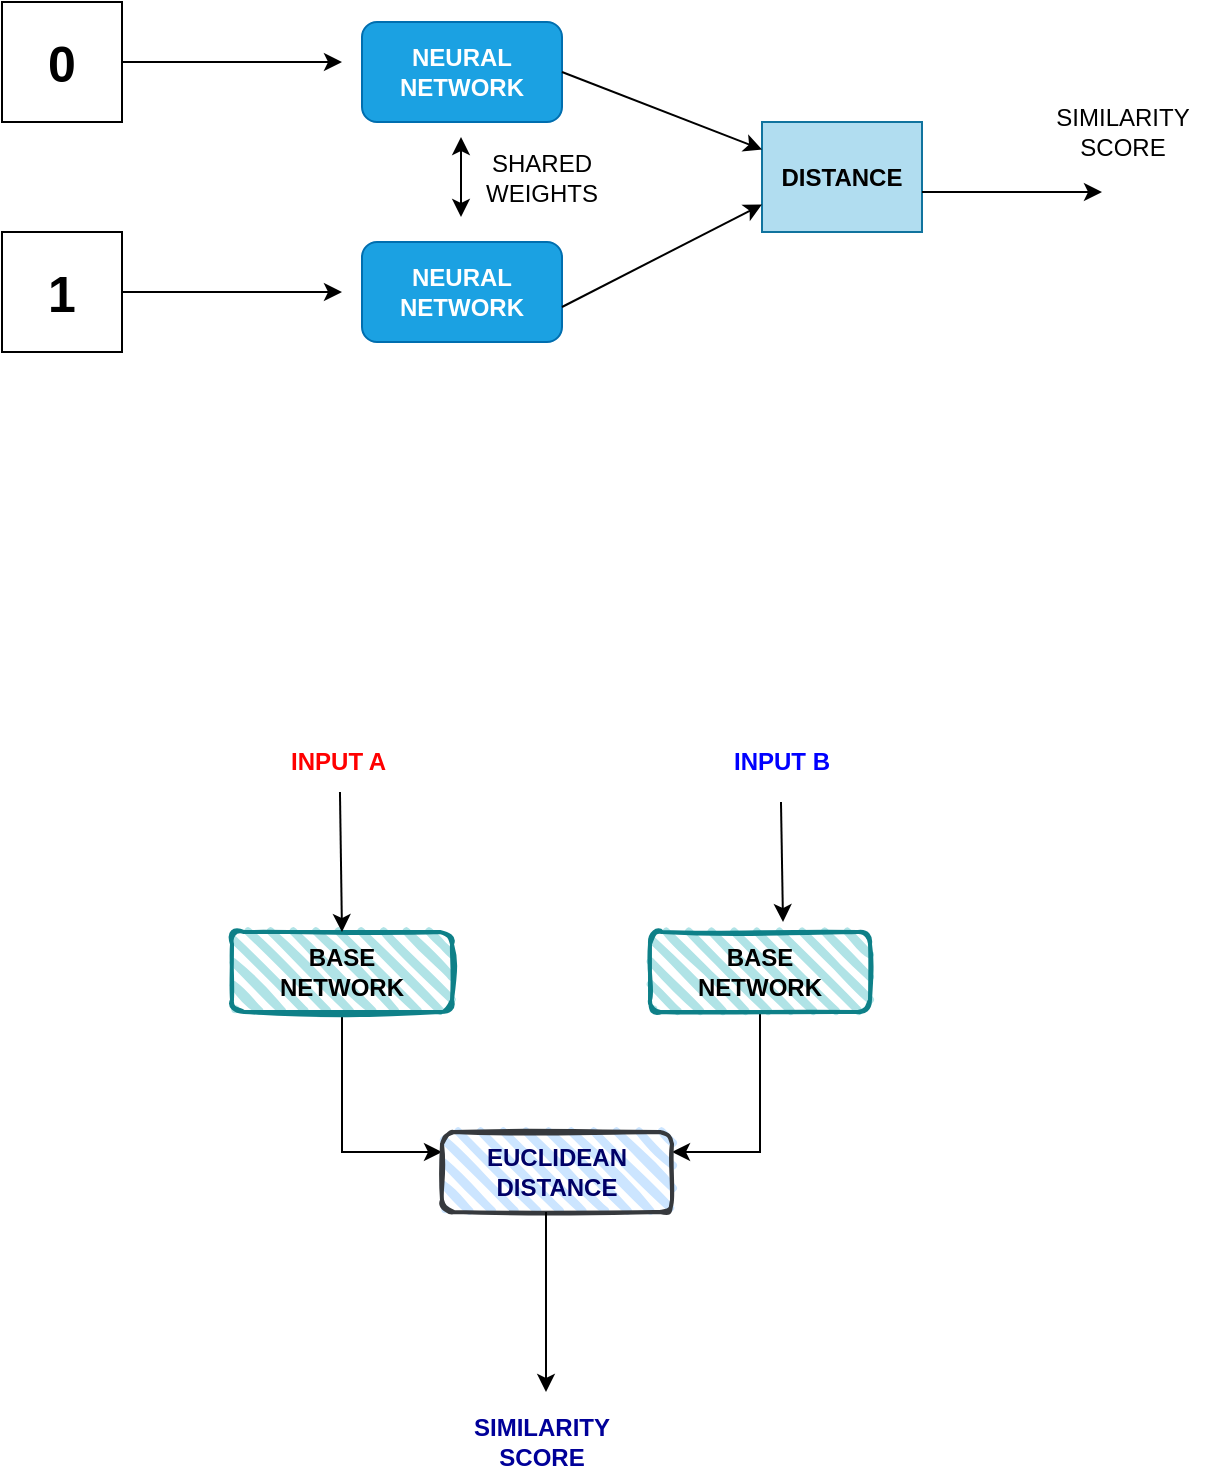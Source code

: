 <mxfile version="26.0.9">
  <diagram name="Página-1" id="Q_06yoB8fnhFqcOC0YYF">
    <mxGraphModel dx="1114" dy="663" grid="1" gridSize="10" guides="1" tooltips="1" connect="1" arrows="1" fold="1" page="1" pageScale="1" pageWidth="827" pageHeight="1169" math="0" shadow="0">
      <root>
        <mxCell id="0" />
        <mxCell id="1" parent="0" />
        <mxCell id="biRcaJxKP4YzAn7613CB-1" value="&lt;b&gt;NEURAL&lt;/b&gt;&lt;div&gt;&lt;b&gt;NETWORK&lt;/b&gt;&lt;/div&gt;" style="rounded=1;whiteSpace=wrap;html=1;fillColor=#1ba1e2;strokeColor=#006EAF;fontColor=#ffffff;" vertex="1" parent="1">
          <mxGeometry x="270" y="165" width="100" height="50" as="geometry" />
        </mxCell>
        <mxCell id="biRcaJxKP4YzAn7613CB-2" value="&lt;b&gt;NEURAL&lt;/b&gt;&lt;div&gt;&lt;b&gt;NETWORK&lt;/b&gt;&lt;/div&gt;" style="rounded=1;whiteSpace=wrap;html=1;fillColor=#1ba1e2;fontColor=#ffffff;strokeColor=#006EAF;" vertex="1" parent="1">
          <mxGeometry x="270" y="275" width="100" height="50" as="geometry" />
        </mxCell>
        <mxCell id="biRcaJxKP4YzAn7613CB-11" style="edgeStyle=orthogonalEdgeStyle;rounded=0;orthogonalLoop=1;jettySize=auto;html=1;" edge="1" parent="1" source="biRcaJxKP4YzAn7613CB-3">
          <mxGeometry relative="1" as="geometry">
            <mxPoint x="260" y="185" as="targetPoint" />
          </mxGeometry>
        </mxCell>
        <mxCell id="biRcaJxKP4YzAn7613CB-3" value="&lt;font style=&quot;font-size: 25px;&quot;&gt;&lt;b&gt;0&lt;/b&gt;&lt;/font&gt;" style="whiteSpace=wrap;html=1;aspect=fixed;" vertex="1" parent="1">
          <mxGeometry x="90" y="155" width="60" height="60" as="geometry" />
        </mxCell>
        <mxCell id="biRcaJxKP4YzAn7613CB-12" style="edgeStyle=orthogonalEdgeStyle;rounded=0;orthogonalLoop=1;jettySize=auto;html=1;" edge="1" parent="1" source="biRcaJxKP4YzAn7613CB-4">
          <mxGeometry relative="1" as="geometry">
            <mxPoint x="260" y="300" as="targetPoint" />
          </mxGeometry>
        </mxCell>
        <mxCell id="biRcaJxKP4YzAn7613CB-4" value="&lt;font style=&quot;font-size: 25px;&quot;&gt;&lt;b&gt;1&lt;/b&gt;&lt;/font&gt;" style="whiteSpace=wrap;html=1;aspect=fixed;" vertex="1" parent="1">
          <mxGeometry x="90" y="270" width="60" height="60" as="geometry" />
        </mxCell>
        <mxCell id="biRcaJxKP4YzAn7613CB-5" value="&lt;b&gt;DISTANCE&lt;/b&gt;" style="rounded=0;whiteSpace=wrap;html=1;fillColor=#b1ddf0;strokeColor=#10739e;" vertex="1" parent="1">
          <mxGeometry x="470" y="215" width="80" height="55" as="geometry" />
        </mxCell>
        <mxCell id="biRcaJxKP4YzAn7613CB-6" value="" style="endArrow=classic;startArrow=classic;html=1;rounded=0;" edge="1" parent="1">
          <mxGeometry width="50" height="50" relative="1" as="geometry">
            <mxPoint x="319.5" y="262.5" as="sourcePoint" />
            <mxPoint x="319.5" y="222.5" as="targetPoint" />
          </mxGeometry>
        </mxCell>
        <mxCell id="biRcaJxKP4YzAn7613CB-8" value="SHARED&lt;div&gt;WEIGHTS&lt;/div&gt;" style="text;html=1;align=center;verticalAlign=middle;whiteSpace=wrap;rounded=0;" vertex="1" parent="1">
          <mxGeometry x="330" y="227.5" width="60" height="30" as="geometry" />
        </mxCell>
        <mxCell id="biRcaJxKP4YzAn7613CB-9" value="" style="endArrow=classic;html=1;rounded=0;entryX=0;entryY=0.25;entryDx=0;entryDy=0;" edge="1" parent="1" target="biRcaJxKP4YzAn7613CB-5">
          <mxGeometry width="50" height="50" relative="1" as="geometry">
            <mxPoint x="370" y="190" as="sourcePoint" />
            <mxPoint x="420" y="140" as="targetPoint" />
          </mxGeometry>
        </mxCell>
        <mxCell id="biRcaJxKP4YzAn7613CB-10" value="" style="endArrow=classic;html=1;rounded=0;entryX=0;entryY=0.75;entryDx=0;entryDy=0;" edge="1" parent="1" target="biRcaJxKP4YzAn7613CB-5">
          <mxGeometry width="50" height="50" relative="1" as="geometry">
            <mxPoint x="370" y="307.5" as="sourcePoint" />
            <mxPoint x="420" y="257.5" as="targetPoint" />
          </mxGeometry>
        </mxCell>
        <mxCell id="biRcaJxKP4YzAn7613CB-13" value="" style="endArrow=classic;html=1;rounded=0;" edge="1" parent="1">
          <mxGeometry width="50" height="50" relative="1" as="geometry">
            <mxPoint x="550" y="250" as="sourcePoint" />
            <mxPoint x="640" y="250" as="targetPoint" />
          </mxGeometry>
        </mxCell>
        <mxCell id="biRcaJxKP4YzAn7613CB-14" value="SIMILARITY&lt;div&gt;SCORE&lt;/div&gt;" style="text;html=1;align=center;verticalAlign=middle;resizable=0;points=[];autosize=1;strokeColor=none;fillColor=none;" vertex="1" parent="1">
          <mxGeometry x="605" y="200" width="90" height="40" as="geometry" />
        </mxCell>
        <mxCell id="biRcaJxKP4YzAn7613CB-16" value="&lt;b&gt;&lt;font style=&quot;color: rgb(255, 0, 0);&quot;&gt;INPUT A&amp;nbsp;&lt;/font&gt;&lt;/b&gt;" style="text;html=1;align=center;verticalAlign=middle;whiteSpace=wrap;rounded=0;" vertex="1" parent="1">
          <mxGeometry x="230" y="520" width="60" height="30" as="geometry" />
        </mxCell>
        <mxCell id="biRcaJxKP4YzAn7613CB-17" value="&lt;b&gt;&lt;font style=&quot;color: rgb(0, 0, 255);&quot;&gt;INPUT B&lt;/font&gt;&lt;/b&gt;" style="text;html=1;align=center;verticalAlign=middle;whiteSpace=wrap;rounded=0;" vertex="1" parent="1">
          <mxGeometry x="450" y="520" width="60" height="30" as="geometry" />
        </mxCell>
        <mxCell id="biRcaJxKP4YzAn7613CB-24" style="edgeStyle=orthogonalEdgeStyle;rounded=0;orthogonalLoop=1;jettySize=auto;html=1;exitX=0.5;exitY=1;exitDx=0;exitDy=0;entryX=0;entryY=0.25;entryDx=0;entryDy=0;" edge="1" parent="1" source="biRcaJxKP4YzAn7613CB-18" target="biRcaJxKP4YzAn7613CB-21">
          <mxGeometry relative="1" as="geometry">
            <Array as="points">
              <mxPoint x="260" y="730" />
            </Array>
          </mxGeometry>
        </mxCell>
        <mxCell id="biRcaJxKP4YzAn7613CB-18" value="&lt;b&gt;BASE&lt;/b&gt;&lt;div&gt;&lt;b&gt;NETWORK&lt;/b&gt;&lt;/div&gt;" style="rounded=1;whiteSpace=wrap;html=1;strokeWidth=2;fillWeight=4;hachureGap=8;hachureAngle=45;fillColor=#b0e3e6;sketch=1;strokeColor=#0e8088;" vertex="1" parent="1">
          <mxGeometry x="205" y="620" width="110" height="40" as="geometry" />
        </mxCell>
        <mxCell id="biRcaJxKP4YzAn7613CB-28" style="edgeStyle=orthogonalEdgeStyle;rounded=0;orthogonalLoop=1;jettySize=auto;html=1;exitX=0.5;exitY=1;exitDx=0;exitDy=0;entryX=1;entryY=0.25;entryDx=0;entryDy=0;" edge="1" parent="1" source="biRcaJxKP4YzAn7613CB-19" target="biRcaJxKP4YzAn7613CB-21">
          <mxGeometry relative="1" as="geometry" />
        </mxCell>
        <mxCell id="biRcaJxKP4YzAn7613CB-19" value="&lt;b&gt;BASE&lt;/b&gt;&lt;div&gt;&lt;b&gt;NETWORK&lt;/b&gt;&lt;/div&gt;" style="rounded=1;whiteSpace=wrap;html=1;strokeWidth=2;fillWeight=4;hachureGap=8;hachureAngle=45;fillColor=#b0e3e6;sketch=1;strokeColor=#0e8088;" vertex="1" parent="1">
          <mxGeometry x="414" y="620" width="110" height="40" as="geometry" />
        </mxCell>
        <mxCell id="biRcaJxKP4YzAn7613CB-21" value="&lt;b&gt;&lt;font style=&quot;color: rgb(0, 0, 102);&quot;&gt;EUCLIDEAN&lt;/font&gt;&lt;/b&gt;&lt;div&gt;&lt;b&gt;&lt;font style=&quot;color: rgb(0, 0, 102);&quot;&gt;DISTANCE&lt;/font&gt;&lt;/b&gt;&lt;/div&gt;" style="rounded=1;whiteSpace=wrap;html=1;strokeWidth=2;fillWeight=4;hachureGap=8;hachureAngle=45;fillColor=#cce5ff;sketch=1;strokeColor=#36393d;" vertex="1" parent="1">
          <mxGeometry x="310" y="720" width="115" height="40" as="geometry" />
        </mxCell>
        <mxCell id="biRcaJxKP4YzAn7613CB-22" value="" style="endArrow=classic;html=1;rounded=0;entryX=0.5;entryY=0;entryDx=0;entryDy=0;" edge="1" parent="1" target="biRcaJxKP4YzAn7613CB-18">
          <mxGeometry width="50" height="50" relative="1" as="geometry">
            <mxPoint x="258.98" y="550" as="sourcePoint" />
            <mxPoint x="261.02" y="598" as="targetPoint" />
          </mxGeometry>
        </mxCell>
        <mxCell id="biRcaJxKP4YzAn7613CB-23" value="" style="endArrow=classic;html=1;rounded=0;entryX=0.5;entryY=0;entryDx=0;entryDy=0;" edge="1" parent="1">
          <mxGeometry width="50" height="50" relative="1" as="geometry">
            <mxPoint x="479.49" y="555" as="sourcePoint" />
            <mxPoint x="480.51" y="615" as="targetPoint" />
          </mxGeometry>
        </mxCell>
        <mxCell id="biRcaJxKP4YzAn7613CB-26" value="" style="endArrow=classic;html=1;rounded=0;" edge="1" parent="1">
          <mxGeometry width="50" height="50" relative="1" as="geometry">
            <mxPoint x="362" y="760" as="sourcePoint" />
            <mxPoint x="362" y="850" as="targetPoint" />
          </mxGeometry>
        </mxCell>
        <mxCell id="biRcaJxKP4YzAn7613CB-29" value="&lt;b&gt;&lt;font style=&quot;color: rgb(0, 0, 153);&quot;&gt;SIMILARITY&lt;/font&gt;&lt;/b&gt;&lt;div&gt;&lt;b&gt;&lt;font style=&quot;color: rgb(0, 0, 153);&quot;&gt;SCORE&lt;/font&gt;&lt;/b&gt;&lt;/div&gt;" style="text;html=1;align=center;verticalAlign=middle;whiteSpace=wrap;rounded=0;" vertex="1" parent="1">
          <mxGeometry x="330" y="860" width="60" height="30" as="geometry" />
        </mxCell>
      </root>
    </mxGraphModel>
  </diagram>
</mxfile>
